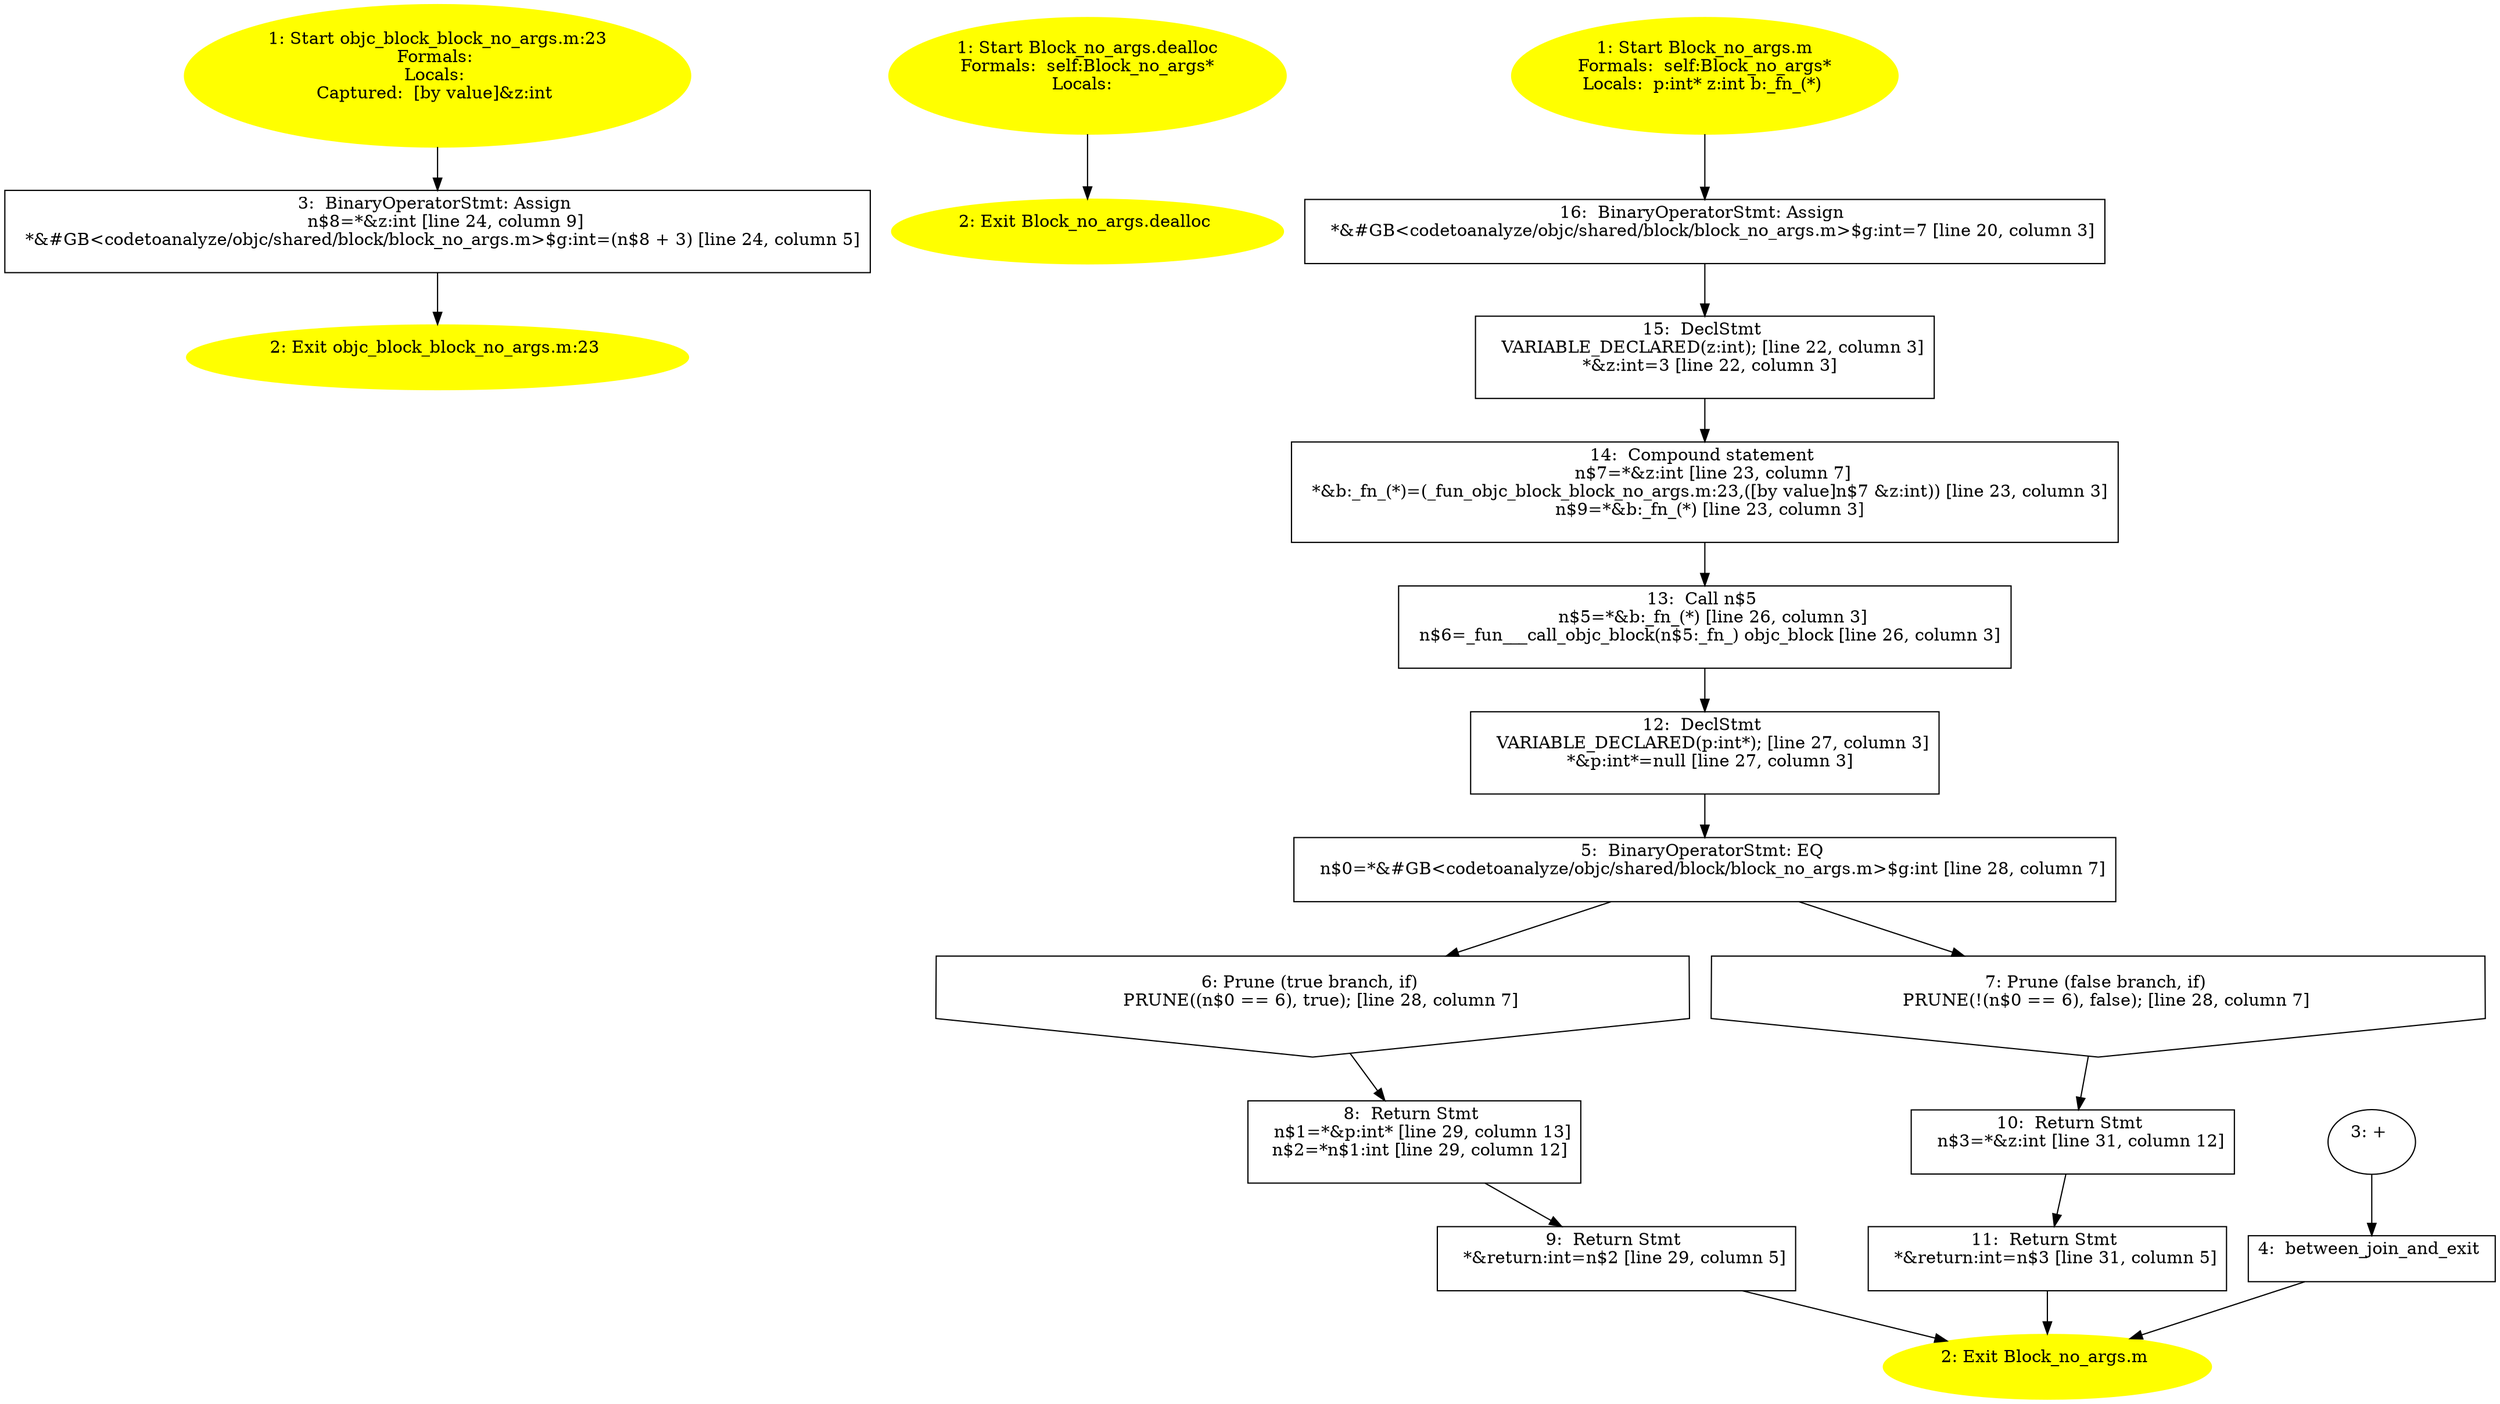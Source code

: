 /* @generated */
digraph cfg {
"objc_block_block_no_args.m:23_2ee.8e071046ccc36b64_1" [label="1: Start objc_block_block_no_args.m:23\nFormals: \nLocals: \nCaptured:  [by value]&z:int \n  " color=yellow style=filled]
	

	 "objc_block_block_no_args.m:23_2ee.8e071046ccc36b64_1" -> "objc_block_block_no_args.m:23_2ee.8e071046ccc36b64_3" ;
"objc_block_block_no_args.m:23_2ee.8e071046ccc36b64_2" [label="2: Exit objc_block_block_no_args.m:23 \n  " color=yellow style=filled]
	

"objc_block_block_no_args.m:23_2ee.8e071046ccc36b64_3" [label="3:  BinaryOperatorStmt: Assign \n   n$8=*&z:int [line 24, column 9]\n  *&#GB<codetoanalyze/objc/shared/block/block_no_args.m>$g:int=(n$8 + 3) [line 24, column 5]\n " shape="box"]
	

	 "objc_block_block_no_args.m:23_2ee.8e071046ccc36b64_3" -> "objc_block_block_no_args.m:23_2ee.8e071046ccc36b64_2" ;
"dealloc#Block_no_args#[instance].505e14ab24bbd202_1" [label="1: Start Block_no_args.dealloc\nFormals:  self:Block_no_args*\nLocals:  \n  " color=yellow style=filled]
	

	 "dealloc#Block_no_args#[instance].505e14ab24bbd202_1" -> "dealloc#Block_no_args#[instance].505e14ab24bbd202_2" ;
"dealloc#Block_no_args#[instance].505e14ab24bbd202_2" [label="2: Exit Block_no_args.dealloc \n  " color=yellow style=filled]
	

"m#Block_no_args#[instance].e3d1ef26a8955830_1" [label="1: Start Block_no_args.m\nFormals:  self:Block_no_args*\nLocals:  p:int* z:int b:_fn_(*) \n  " color=yellow style=filled]
	

	 "m#Block_no_args#[instance].e3d1ef26a8955830_1" -> "m#Block_no_args#[instance].e3d1ef26a8955830_16" ;
"m#Block_no_args#[instance].e3d1ef26a8955830_2" [label="2: Exit Block_no_args.m \n  " color=yellow style=filled]
	

"m#Block_no_args#[instance].e3d1ef26a8955830_3" [label="3: + \n  " ]
	

	 "m#Block_no_args#[instance].e3d1ef26a8955830_3" -> "m#Block_no_args#[instance].e3d1ef26a8955830_4" ;
"m#Block_no_args#[instance].e3d1ef26a8955830_4" [label="4:  between_join_and_exit \n  " shape="box"]
	

	 "m#Block_no_args#[instance].e3d1ef26a8955830_4" -> "m#Block_no_args#[instance].e3d1ef26a8955830_2" ;
"m#Block_no_args#[instance].e3d1ef26a8955830_5" [label="5:  BinaryOperatorStmt: EQ \n   n$0=*&#GB<codetoanalyze/objc/shared/block/block_no_args.m>$g:int [line 28, column 7]\n " shape="box"]
	

	 "m#Block_no_args#[instance].e3d1ef26a8955830_5" -> "m#Block_no_args#[instance].e3d1ef26a8955830_6" ;
	 "m#Block_no_args#[instance].e3d1ef26a8955830_5" -> "m#Block_no_args#[instance].e3d1ef26a8955830_7" ;
"m#Block_no_args#[instance].e3d1ef26a8955830_6" [label="6: Prune (true branch, if) \n   PRUNE((n$0 == 6), true); [line 28, column 7]\n " shape="invhouse"]
	

	 "m#Block_no_args#[instance].e3d1ef26a8955830_6" -> "m#Block_no_args#[instance].e3d1ef26a8955830_8" ;
"m#Block_no_args#[instance].e3d1ef26a8955830_7" [label="7: Prune (false branch, if) \n   PRUNE(!(n$0 == 6), false); [line 28, column 7]\n " shape="invhouse"]
	

	 "m#Block_no_args#[instance].e3d1ef26a8955830_7" -> "m#Block_no_args#[instance].e3d1ef26a8955830_10" ;
"m#Block_no_args#[instance].e3d1ef26a8955830_8" [label="8:  Return Stmt \n   n$1=*&p:int* [line 29, column 13]\n  n$2=*n$1:int [line 29, column 12]\n " shape="box"]
	

	 "m#Block_no_args#[instance].e3d1ef26a8955830_8" -> "m#Block_no_args#[instance].e3d1ef26a8955830_9" ;
"m#Block_no_args#[instance].e3d1ef26a8955830_9" [label="9:  Return Stmt \n   *&return:int=n$2 [line 29, column 5]\n " shape="box"]
	

	 "m#Block_no_args#[instance].e3d1ef26a8955830_9" -> "m#Block_no_args#[instance].e3d1ef26a8955830_2" ;
"m#Block_no_args#[instance].e3d1ef26a8955830_10" [label="10:  Return Stmt \n   n$3=*&z:int [line 31, column 12]\n " shape="box"]
	

	 "m#Block_no_args#[instance].e3d1ef26a8955830_10" -> "m#Block_no_args#[instance].e3d1ef26a8955830_11" ;
"m#Block_no_args#[instance].e3d1ef26a8955830_11" [label="11:  Return Stmt \n   *&return:int=n$3 [line 31, column 5]\n " shape="box"]
	

	 "m#Block_no_args#[instance].e3d1ef26a8955830_11" -> "m#Block_no_args#[instance].e3d1ef26a8955830_2" ;
"m#Block_no_args#[instance].e3d1ef26a8955830_12" [label="12:  DeclStmt \n   VARIABLE_DECLARED(p:int*); [line 27, column 3]\n  *&p:int*=null [line 27, column 3]\n " shape="box"]
	

	 "m#Block_no_args#[instance].e3d1ef26a8955830_12" -> "m#Block_no_args#[instance].e3d1ef26a8955830_5" ;
"m#Block_no_args#[instance].e3d1ef26a8955830_13" [label="13:  Call n$5 \n   n$5=*&b:_fn_(*) [line 26, column 3]\n  n$6=_fun___call_objc_block(n$5:_fn_) objc_block [line 26, column 3]\n " shape="box"]
	

	 "m#Block_no_args#[instance].e3d1ef26a8955830_13" -> "m#Block_no_args#[instance].e3d1ef26a8955830_12" ;
"m#Block_no_args#[instance].e3d1ef26a8955830_14" [label="14:  Compound statement \n   n$7=*&z:int [line 23, column 7]\n  *&b:_fn_(*)=(_fun_objc_block_block_no_args.m:23,([by value]n$7 &z:int)) [line 23, column 3]\n  n$9=*&b:_fn_(*) [line 23, column 3]\n " shape="box"]
	

	 "m#Block_no_args#[instance].e3d1ef26a8955830_14" -> "m#Block_no_args#[instance].e3d1ef26a8955830_13" ;
"m#Block_no_args#[instance].e3d1ef26a8955830_15" [label="15:  DeclStmt \n   VARIABLE_DECLARED(z:int); [line 22, column 3]\n  *&z:int=3 [line 22, column 3]\n " shape="box"]
	

	 "m#Block_no_args#[instance].e3d1ef26a8955830_15" -> "m#Block_no_args#[instance].e3d1ef26a8955830_14" ;
"m#Block_no_args#[instance].e3d1ef26a8955830_16" [label="16:  BinaryOperatorStmt: Assign \n   *&#GB<codetoanalyze/objc/shared/block/block_no_args.m>$g:int=7 [line 20, column 3]\n " shape="box"]
	

	 "m#Block_no_args#[instance].e3d1ef26a8955830_16" -> "m#Block_no_args#[instance].e3d1ef26a8955830_15" ;
}
